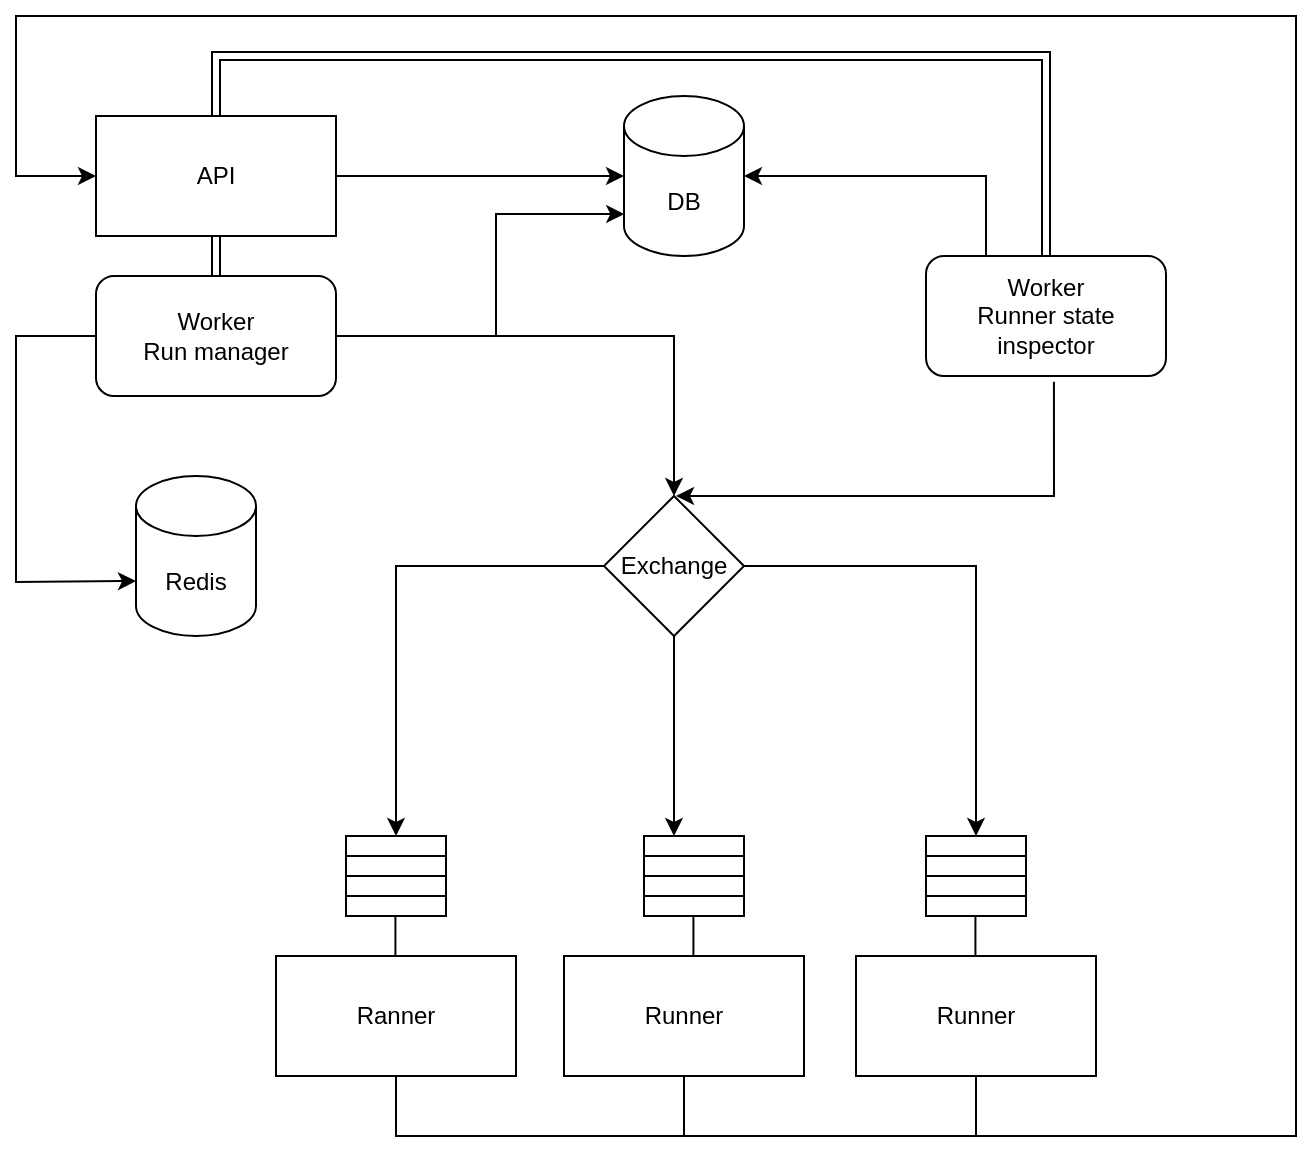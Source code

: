 <mxfile version="15.8.6" type="device"><diagram id="enSEZ78w59p4yCVJ4Zm_" name="Page-1"><mxGraphModel dx="1221" dy="634" grid="1" gridSize="10" guides="1" tooltips="1" connect="1" arrows="1" fold="1" page="1" pageScale="1" pageWidth="827" pageHeight="1169" math="0" shadow="0"><root><mxCell id="0"/><mxCell id="1" parent="0"/><mxCell id="317xB_hLzT336sFKQ_Cf-1" value="API" style="rounded=0;whiteSpace=wrap;html=1;" vertex="1" parent="1"><mxGeometry x="120" y="90" width="120" height="60" as="geometry"/></mxCell><mxCell id="317xB_hLzT336sFKQ_Cf-2" value="DB" style="shape=cylinder3;whiteSpace=wrap;html=1;boundedLbl=1;backgroundOutline=1;size=15;" vertex="1" parent="1"><mxGeometry x="384" y="80" width="60" height="80" as="geometry"/></mxCell><mxCell id="317xB_hLzT336sFKQ_Cf-3" value="" style="endArrow=classic;html=1;rounded=0;exitX=1;exitY=0.5;exitDx=0;exitDy=0;entryX=0;entryY=0.5;entryDx=0;entryDy=0;entryPerimeter=0;" edge="1" parent="1" source="317xB_hLzT336sFKQ_Cf-1" target="317xB_hLzT336sFKQ_Cf-2"><mxGeometry width="50" height="50" relative="1" as="geometry"><mxPoint x="390" y="300" as="sourcePoint"/><mxPoint x="440" y="250" as="targetPoint"/><Array as="points"><mxPoint x="310" y="120"/></Array></mxGeometry></mxCell><mxCell id="317xB_hLzT336sFKQ_Cf-5" value="Worker&lt;br&gt;Run manager" style="rounded=1;whiteSpace=wrap;html=1;" vertex="1" parent="1"><mxGeometry x="120" y="170" width="120" height="60" as="geometry"/></mxCell><mxCell id="317xB_hLzT336sFKQ_Cf-11" value="Ranner" style="rounded=0;whiteSpace=wrap;html=1;" vertex="1" parent="1"><mxGeometry x="210" y="510" width="120" height="60" as="geometry"/></mxCell><mxCell id="317xB_hLzT336sFKQ_Cf-12" value="Runner" style="rounded=0;whiteSpace=wrap;html=1;" vertex="1" parent="1"><mxGeometry x="354" y="510" width="120" height="60" as="geometry"/></mxCell><mxCell id="317xB_hLzT336sFKQ_Cf-14" value="Runner" style="rounded=0;whiteSpace=wrap;html=1;" vertex="1" parent="1"><mxGeometry x="500" y="510" width="120" height="60" as="geometry"/></mxCell><mxCell id="317xB_hLzT336sFKQ_Cf-15" value="" style="endArrow=classic;html=1;rounded=0;exitX=0.5;exitY=1;exitDx=0;exitDy=0;" edge="1" parent="1" source="317xB_hLzT336sFKQ_Cf-14"><mxGeometry width="50" height="50" relative="1" as="geometry"><mxPoint x="80" y="120" as="sourcePoint"/><mxPoint x="120" y="120" as="targetPoint"/><Array as="points"><mxPoint x="560" y="600"/><mxPoint x="720" y="600"/><mxPoint x="720" y="40"/><mxPoint x="80" y="40"/><mxPoint x="80" y="120"/></Array></mxGeometry></mxCell><mxCell id="317xB_hLzT336sFKQ_Cf-25" value="" style="rounded=0;whiteSpace=wrap;html=1;" vertex="1" parent="1"><mxGeometry x="245" y="480" width="50" height="10" as="geometry"/></mxCell><mxCell id="317xB_hLzT336sFKQ_Cf-30" value="" style="rounded=0;whiteSpace=wrap;html=1;" vertex="1" parent="1"><mxGeometry x="245" y="470" width="50" height="10" as="geometry"/></mxCell><mxCell id="317xB_hLzT336sFKQ_Cf-31" value="" style="rounded=0;whiteSpace=wrap;html=1;" vertex="1" parent="1"><mxGeometry x="245" y="460" width="50" height="10" as="geometry"/></mxCell><mxCell id="317xB_hLzT336sFKQ_Cf-32" value="" style="rounded=0;whiteSpace=wrap;html=1;" vertex="1" parent="1"><mxGeometry x="245" y="450" width="50" height="10" as="geometry"/></mxCell><mxCell id="317xB_hLzT336sFKQ_Cf-33" value="" style="rounded=0;whiteSpace=wrap;html=1;" vertex="1" parent="1"><mxGeometry x="394" y="480" width="50" height="10" as="geometry"/></mxCell><mxCell id="317xB_hLzT336sFKQ_Cf-34" value="" style="rounded=0;whiteSpace=wrap;html=1;" vertex="1" parent="1"><mxGeometry x="394" y="470" width="50" height="10" as="geometry"/></mxCell><mxCell id="317xB_hLzT336sFKQ_Cf-35" value="" style="rounded=0;whiteSpace=wrap;html=1;" vertex="1" parent="1"><mxGeometry x="394" y="460" width="50" height="10" as="geometry"/></mxCell><mxCell id="317xB_hLzT336sFKQ_Cf-36" value="" style="rounded=0;whiteSpace=wrap;html=1;" vertex="1" parent="1"><mxGeometry x="394" y="450" width="50" height="10" as="geometry"/></mxCell><mxCell id="317xB_hLzT336sFKQ_Cf-37" value="" style="rounded=0;whiteSpace=wrap;html=1;" vertex="1" parent="1"><mxGeometry x="535" y="480" width="50" height="10" as="geometry"/></mxCell><mxCell id="317xB_hLzT336sFKQ_Cf-38" value="" style="rounded=0;whiteSpace=wrap;html=1;" vertex="1" parent="1"><mxGeometry x="535" y="470" width="50" height="10" as="geometry"/></mxCell><mxCell id="317xB_hLzT336sFKQ_Cf-39" value="" style="rounded=0;whiteSpace=wrap;html=1;" vertex="1" parent="1"><mxGeometry x="535" y="460" width="50" height="10" as="geometry"/></mxCell><mxCell id="317xB_hLzT336sFKQ_Cf-40" value="" style="rounded=0;whiteSpace=wrap;html=1;" vertex="1" parent="1"><mxGeometry x="535" y="450" width="50" height="10" as="geometry"/></mxCell><mxCell id="317xB_hLzT336sFKQ_Cf-41" value="" style="endArrow=none;html=1;rounded=0;" edge="1" parent="1"><mxGeometry width="50" height="50" relative="1" as="geometry"><mxPoint x="559.71" y="490" as="sourcePoint"/><mxPoint x="559.71" y="510" as="targetPoint"/></mxGeometry></mxCell><mxCell id="317xB_hLzT336sFKQ_Cf-45" value="" style="endArrow=none;html=1;rounded=0;" edge="1" parent="1"><mxGeometry width="50" height="50" relative="1" as="geometry"><mxPoint x="269.71" y="490" as="sourcePoint"/><mxPoint x="269.71" y="510" as="targetPoint"/></mxGeometry></mxCell><mxCell id="317xB_hLzT336sFKQ_Cf-47" value="" style="endArrow=none;html=1;rounded=0;" edge="1" parent="1"><mxGeometry width="50" height="50" relative="1" as="geometry"><mxPoint x="418.71" y="490" as="sourcePoint"/><mxPoint x="418.71" y="510" as="targetPoint"/></mxGeometry></mxCell><mxCell id="317xB_hLzT336sFKQ_Cf-48" value="Exchange" style="rhombus;whiteSpace=wrap;html=1;" vertex="1" parent="1"><mxGeometry x="374" y="280" width="70" height="70" as="geometry"/></mxCell><mxCell id="317xB_hLzT336sFKQ_Cf-50" value="" style="endArrow=classic;html=1;rounded=0;exitX=0;exitY=0.5;exitDx=0;exitDy=0;entryX=0.5;entryY=0;entryDx=0;entryDy=0;" edge="1" parent="1" source="317xB_hLzT336sFKQ_Cf-48" target="317xB_hLzT336sFKQ_Cf-32"><mxGeometry width="50" height="50" relative="1" as="geometry"><mxPoint x="245" y="370" as="sourcePoint"/><mxPoint x="315" y="380" as="targetPoint"/><Array as="points"><mxPoint x="270" y="315"/></Array></mxGeometry></mxCell><mxCell id="317xB_hLzT336sFKQ_Cf-51" value="" style="endArrow=classic;html=1;rounded=0;exitX=0.5;exitY=1;exitDx=0;exitDy=0;entryX=0.3;entryY=0;entryDx=0;entryDy=0;entryPerimeter=0;" edge="1" parent="1" source="317xB_hLzT336sFKQ_Cf-48" target="317xB_hLzT336sFKQ_Cf-36"><mxGeometry width="50" height="50" relative="1" as="geometry"><mxPoint x="220" y="340" as="sourcePoint"/><mxPoint x="270" y="290" as="targetPoint"/></mxGeometry></mxCell><mxCell id="317xB_hLzT336sFKQ_Cf-52" value="" style="endArrow=classic;html=1;rounded=0;exitX=1;exitY=0.5;exitDx=0;exitDy=0;entryX=0.5;entryY=0;entryDx=0;entryDy=0;" edge="1" parent="1" source="317xB_hLzT336sFKQ_Cf-48" target="317xB_hLzT336sFKQ_Cf-40"><mxGeometry width="50" height="50" relative="1" as="geometry"><mxPoint x="300" y="400" as="sourcePoint"/><mxPoint x="350" y="350" as="targetPoint"/><Array as="points"><mxPoint x="560" y="315"/></Array></mxGeometry></mxCell><mxCell id="317xB_hLzT336sFKQ_Cf-53" value="" style="shape=link;html=1;rounded=0;exitX=0.5;exitY=1;exitDx=0;exitDy=0;entryX=0.5;entryY=0;entryDx=0;entryDy=0;" edge="1" parent="1" source="317xB_hLzT336sFKQ_Cf-1" target="317xB_hLzT336sFKQ_Cf-5"><mxGeometry width="100" relative="1" as="geometry"><mxPoint x="260" y="160" as="sourcePoint"/><mxPoint x="360" y="160" as="targetPoint"/></mxGeometry></mxCell><mxCell id="317xB_hLzT336sFKQ_Cf-54" value="" style="endArrow=none;html=1;rounded=0;entryX=0.5;entryY=1;entryDx=0;entryDy=0;" edge="1" parent="1" target="317xB_hLzT336sFKQ_Cf-11"><mxGeometry width="50" height="50" relative="1" as="geometry"><mxPoint x="560" y="600" as="sourcePoint"/><mxPoint x="380" y="410" as="targetPoint"/><Array as="points"><mxPoint x="270" y="600"/></Array></mxGeometry></mxCell><mxCell id="317xB_hLzT336sFKQ_Cf-55" value="" style="endArrow=none;html=1;rounded=0;entryX=0.5;entryY=1;entryDx=0;entryDy=0;" edge="1" parent="1" target="317xB_hLzT336sFKQ_Cf-12"><mxGeometry width="50" height="50" relative="1" as="geometry"><mxPoint x="414" y="600" as="sourcePoint"/><mxPoint x="370" y="530" as="targetPoint"/></mxGeometry></mxCell><mxCell id="317xB_hLzT336sFKQ_Cf-56" value="Redis" style="shape=cylinder3;whiteSpace=wrap;html=1;boundedLbl=1;backgroundOutline=1;size=15;" vertex="1" parent="1"><mxGeometry x="140" y="270" width="60" height="80" as="geometry"/></mxCell><mxCell id="317xB_hLzT336sFKQ_Cf-57" value="" style="endArrow=none;html=1;rounded=0;entryX=0;entryY=0.5;entryDx=0;entryDy=0;exitX=0;exitY=0;exitDx=0;exitDy=52.5;exitPerimeter=0;endFill=0;startArrow=classic;startFill=1;" edge="1" parent="1" source="317xB_hLzT336sFKQ_Cf-56" target="317xB_hLzT336sFKQ_Cf-5"><mxGeometry width="50" height="50" relative="1" as="geometry"><mxPoint x="350" y="350" as="sourcePoint"/><mxPoint x="400" y="300" as="targetPoint"/><Array as="points"><mxPoint x="80" y="323"/><mxPoint x="80" y="200"/></Array></mxGeometry></mxCell><mxCell id="317xB_hLzT336sFKQ_Cf-58" value="Worker&lt;br&gt;Runner state inspector" style="rounded=1;whiteSpace=wrap;html=1;" vertex="1" parent="1"><mxGeometry x="535" y="160" width="120" height="60" as="geometry"/></mxCell><mxCell id="317xB_hLzT336sFKQ_Cf-59" value="" style="shape=link;html=1;rounded=0;startArrow=classic;startFill=1;endArrow=none;endFill=0;entryX=0.5;entryY=0;entryDx=0;entryDy=0;exitX=0.5;exitY=0;exitDx=0;exitDy=0;" edge="1" parent="1" source="317xB_hLzT336sFKQ_Cf-1" target="317xB_hLzT336sFKQ_Cf-58"><mxGeometry width="100" relative="1" as="geometry"><mxPoint x="260" y="130" as="sourcePoint"/><mxPoint x="470" y="290" as="targetPoint"/><Array as="points"><mxPoint x="180" y="60"/><mxPoint x="595" y="60"/></Array></mxGeometry></mxCell><mxCell id="317xB_hLzT336sFKQ_Cf-60" value="" style="endArrow=classic;html=1;rounded=0;exitX=1;exitY=0.5;exitDx=0;exitDy=0;entryX=0.002;entryY=0.738;entryDx=0;entryDy=0;entryPerimeter=0;" edge="1" parent="1" source="317xB_hLzT336sFKQ_Cf-5" target="317xB_hLzT336sFKQ_Cf-2"><mxGeometry width="50" height="50" relative="1" as="geometry"><mxPoint x="360" y="260" as="sourcePoint"/><mxPoint x="410" y="210" as="targetPoint"/><Array as="points"><mxPoint x="320" y="200"/><mxPoint x="320" y="139"/></Array></mxGeometry></mxCell><mxCell id="317xB_hLzT336sFKQ_Cf-61" value="" style="endArrow=classic;html=1;rounded=0;exitX=1;exitY=0.5;exitDx=0;exitDy=0;entryX=0.5;entryY=0;entryDx=0;entryDy=0;" edge="1" parent="1" source="317xB_hLzT336sFKQ_Cf-5" target="317xB_hLzT336sFKQ_Cf-48"><mxGeometry width="50" height="50" relative="1" as="geometry"><mxPoint x="360" y="260" as="sourcePoint"/><mxPoint x="410" y="210" as="targetPoint"/><Array as="points"><mxPoint x="409" y="200"/></Array></mxGeometry></mxCell><mxCell id="317xB_hLzT336sFKQ_Cf-62" value="" style="endArrow=classic;html=1;rounded=0;exitX=0.533;exitY=1.047;exitDx=0;exitDy=0;exitPerimeter=0;" edge="1" parent="1" source="317xB_hLzT336sFKQ_Cf-58"><mxGeometry width="50" height="50" relative="1" as="geometry"><mxPoint x="414" y="250" as="sourcePoint"/><mxPoint x="410" y="280" as="targetPoint"/><Array as="points"><mxPoint x="599" y="280"/></Array></mxGeometry></mxCell><mxCell id="317xB_hLzT336sFKQ_Cf-64" value="" style="endArrow=classic;html=1;rounded=0;exitX=0.25;exitY=0;exitDx=0;exitDy=0;" edge="1" parent="1" source="317xB_hLzT336sFKQ_Cf-58" target="317xB_hLzT336sFKQ_Cf-2"><mxGeometry width="50" height="50" relative="1" as="geometry"><mxPoint x="440" y="300" as="sourcePoint"/><mxPoint x="490" y="250" as="targetPoint"/><Array as="points"><mxPoint x="565" y="120"/></Array></mxGeometry></mxCell></root></mxGraphModel></diagram></mxfile>